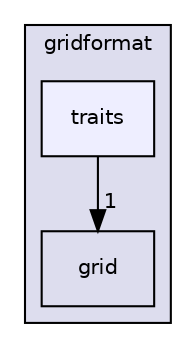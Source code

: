 digraph "/__w/gridformat/gridformat/gridformat/traits" {
  compound=true
  node [ fontsize="10", fontname="Helvetica"];
  edge [ labelfontsize="10", labelfontname="Helvetica"];
  subgraph clusterdir_e7c175008ea20c864d9ef3009d7f4301 {
    graph [ bgcolor="#ddddee", pencolor="black", label="gridformat" fontname="Helvetica", fontsize="10", URL="dir_e7c175008ea20c864d9ef3009d7f4301.html"]
  dir_ccba52d8fa730bec2eeb71410e3b9ab7 [shape=box label="grid" URL="dir_ccba52d8fa730bec2eeb71410e3b9ab7.html"];
  dir_e3c16a4d562f37f7380f531bc4a86d92 [shape=box, label="traits", style="filled", fillcolor="#eeeeff", pencolor="black", URL="dir_e3c16a4d562f37f7380f531bc4a86d92.html"];
  }
  dir_e3c16a4d562f37f7380f531bc4a86d92->dir_ccba52d8fa730bec2eeb71410e3b9ab7 [headlabel="1", labeldistance=1.5 headhref="dir_000007_000006.html"];
}
